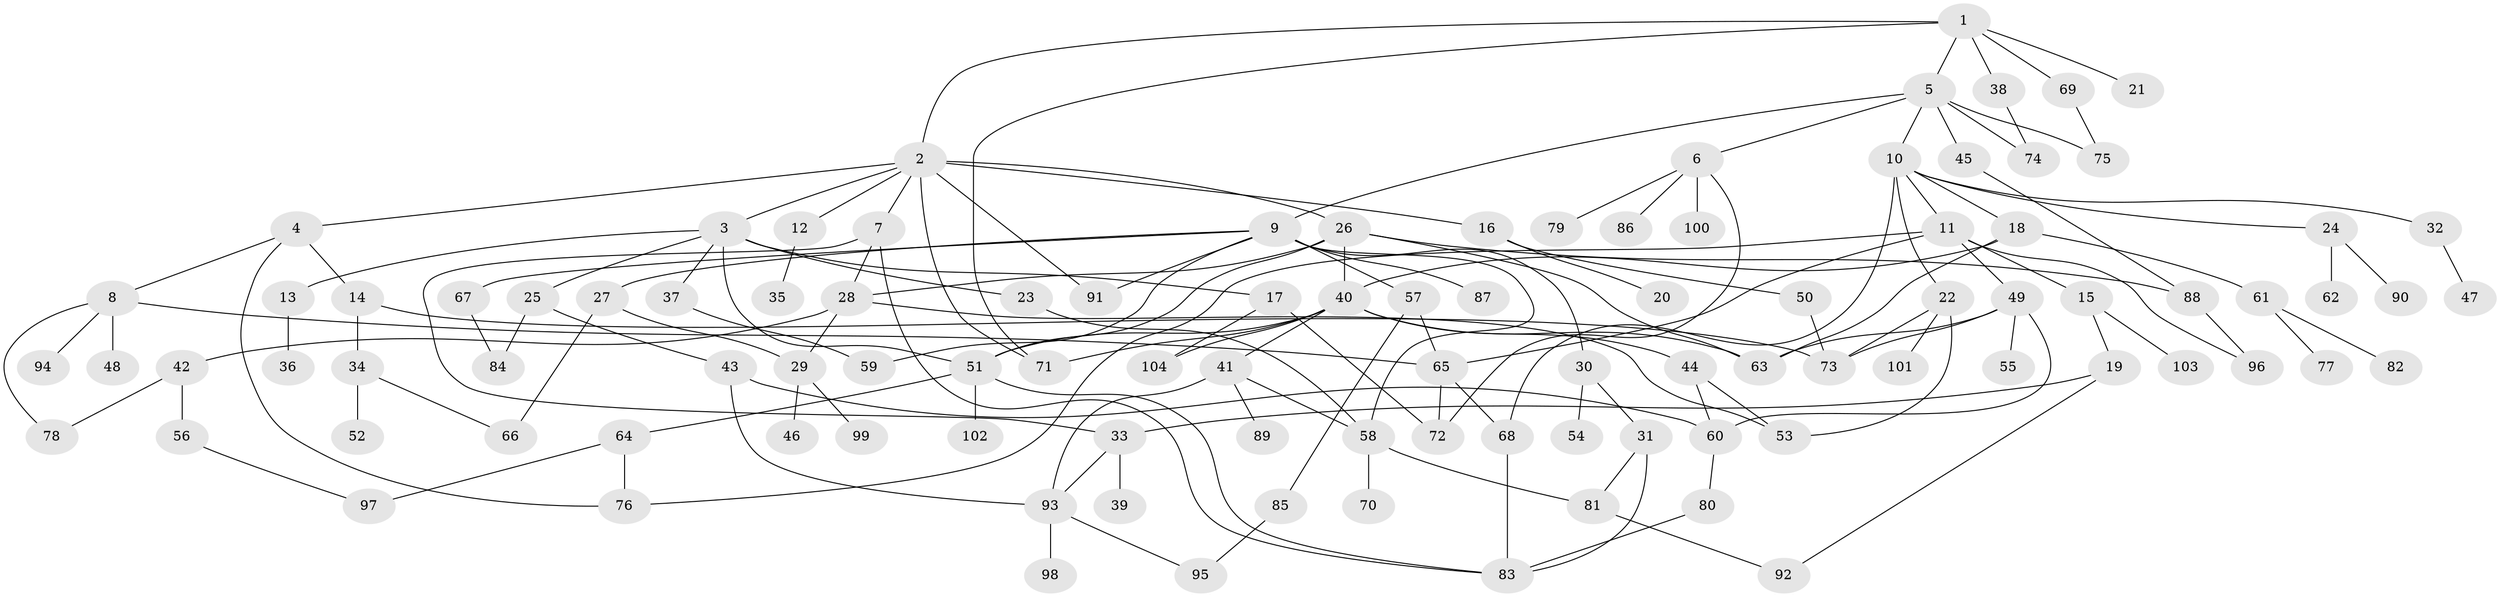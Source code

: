 // Generated by graph-tools (version 1.1) at 2025/10/02/27/25 16:10:54]
// undirected, 104 vertices, 150 edges
graph export_dot {
graph [start="1"]
  node [color=gray90,style=filled];
  1;
  2;
  3;
  4;
  5;
  6;
  7;
  8;
  9;
  10;
  11;
  12;
  13;
  14;
  15;
  16;
  17;
  18;
  19;
  20;
  21;
  22;
  23;
  24;
  25;
  26;
  27;
  28;
  29;
  30;
  31;
  32;
  33;
  34;
  35;
  36;
  37;
  38;
  39;
  40;
  41;
  42;
  43;
  44;
  45;
  46;
  47;
  48;
  49;
  50;
  51;
  52;
  53;
  54;
  55;
  56;
  57;
  58;
  59;
  60;
  61;
  62;
  63;
  64;
  65;
  66;
  67;
  68;
  69;
  70;
  71;
  72;
  73;
  74;
  75;
  76;
  77;
  78;
  79;
  80;
  81;
  82;
  83;
  84;
  85;
  86;
  87;
  88;
  89;
  90;
  91;
  92;
  93;
  94;
  95;
  96;
  97;
  98;
  99;
  100;
  101;
  102;
  103;
  104;
  1 -- 2;
  1 -- 5;
  1 -- 21;
  1 -- 38;
  1 -- 69;
  1 -- 71;
  2 -- 3;
  2 -- 4;
  2 -- 7;
  2 -- 12;
  2 -- 16;
  2 -- 26;
  2 -- 91;
  2 -- 71;
  3 -- 13;
  3 -- 17;
  3 -- 23;
  3 -- 25;
  3 -- 37;
  3 -- 51;
  4 -- 8;
  4 -- 14;
  4 -- 76;
  5 -- 6;
  5 -- 9;
  5 -- 10;
  5 -- 45;
  5 -- 74;
  5 -- 75;
  6 -- 79;
  6 -- 86;
  6 -- 100;
  6 -- 72;
  7 -- 28;
  7 -- 33;
  7 -- 83;
  8 -- 48;
  8 -- 94;
  8 -- 78;
  8 -- 65;
  9 -- 27;
  9 -- 30;
  9 -- 57;
  9 -- 67;
  9 -- 87;
  9 -- 59;
  9 -- 91;
  9 -- 58;
  10 -- 11;
  10 -- 18;
  10 -- 22;
  10 -- 24;
  10 -- 32;
  10 -- 68;
  11 -- 15;
  11 -- 49;
  11 -- 65;
  11 -- 96;
  11 -- 76;
  12 -- 35;
  13 -- 36;
  14 -- 34;
  14 -- 73;
  15 -- 19;
  15 -- 103;
  16 -- 20;
  16 -- 50;
  17 -- 104;
  17 -- 72;
  18 -- 40;
  18 -- 61;
  18 -- 63;
  19 -- 33;
  19 -- 92;
  22 -- 53;
  22 -- 101;
  22 -- 73;
  23 -- 58;
  24 -- 62;
  24 -- 90;
  25 -- 43;
  25 -- 84;
  26 -- 63;
  26 -- 88;
  26 -- 28;
  26 -- 40;
  26 -- 51;
  27 -- 29;
  27 -- 66;
  28 -- 42;
  28 -- 29;
  28 -- 53;
  29 -- 46;
  29 -- 99;
  30 -- 31;
  30 -- 54;
  31 -- 83;
  31 -- 81;
  32 -- 47;
  33 -- 39;
  33 -- 93;
  34 -- 52;
  34 -- 66;
  37 -- 59;
  38 -- 74;
  40 -- 41;
  40 -- 44;
  40 -- 71;
  40 -- 51;
  40 -- 104;
  40 -- 63;
  41 -- 58;
  41 -- 89;
  41 -- 93;
  42 -- 56;
  42 -- 78;
  43 -- 60;
  43 -- 93;
  44 -- 60;
  44 -- 53;
  45 -- 88;
  49 -- 55;
  49 -- 73;
  49 -- 60;
  49 -- 63;
  50 -- 73;
  51 -- 64;
  51 -- 102;
  51 -- 83;
  56 -- 97;
  57 -- 85;
  57 -- 65;
  58 -- 70;
  58 -- 81;
  60 -- 80;
  61 -- 77;
  61 -- 82;
  64 -- 76;
  64 -- 97;
  65 -- 68;
  65 -- 72;
  67 -- 84;
  68 -- 83;
  69 -- 75;
  80 -- 83;
  81 -- 92;
  85 -- 95;
  88 -- 96;
  93 -- 95;
  93 -- 98;
}
